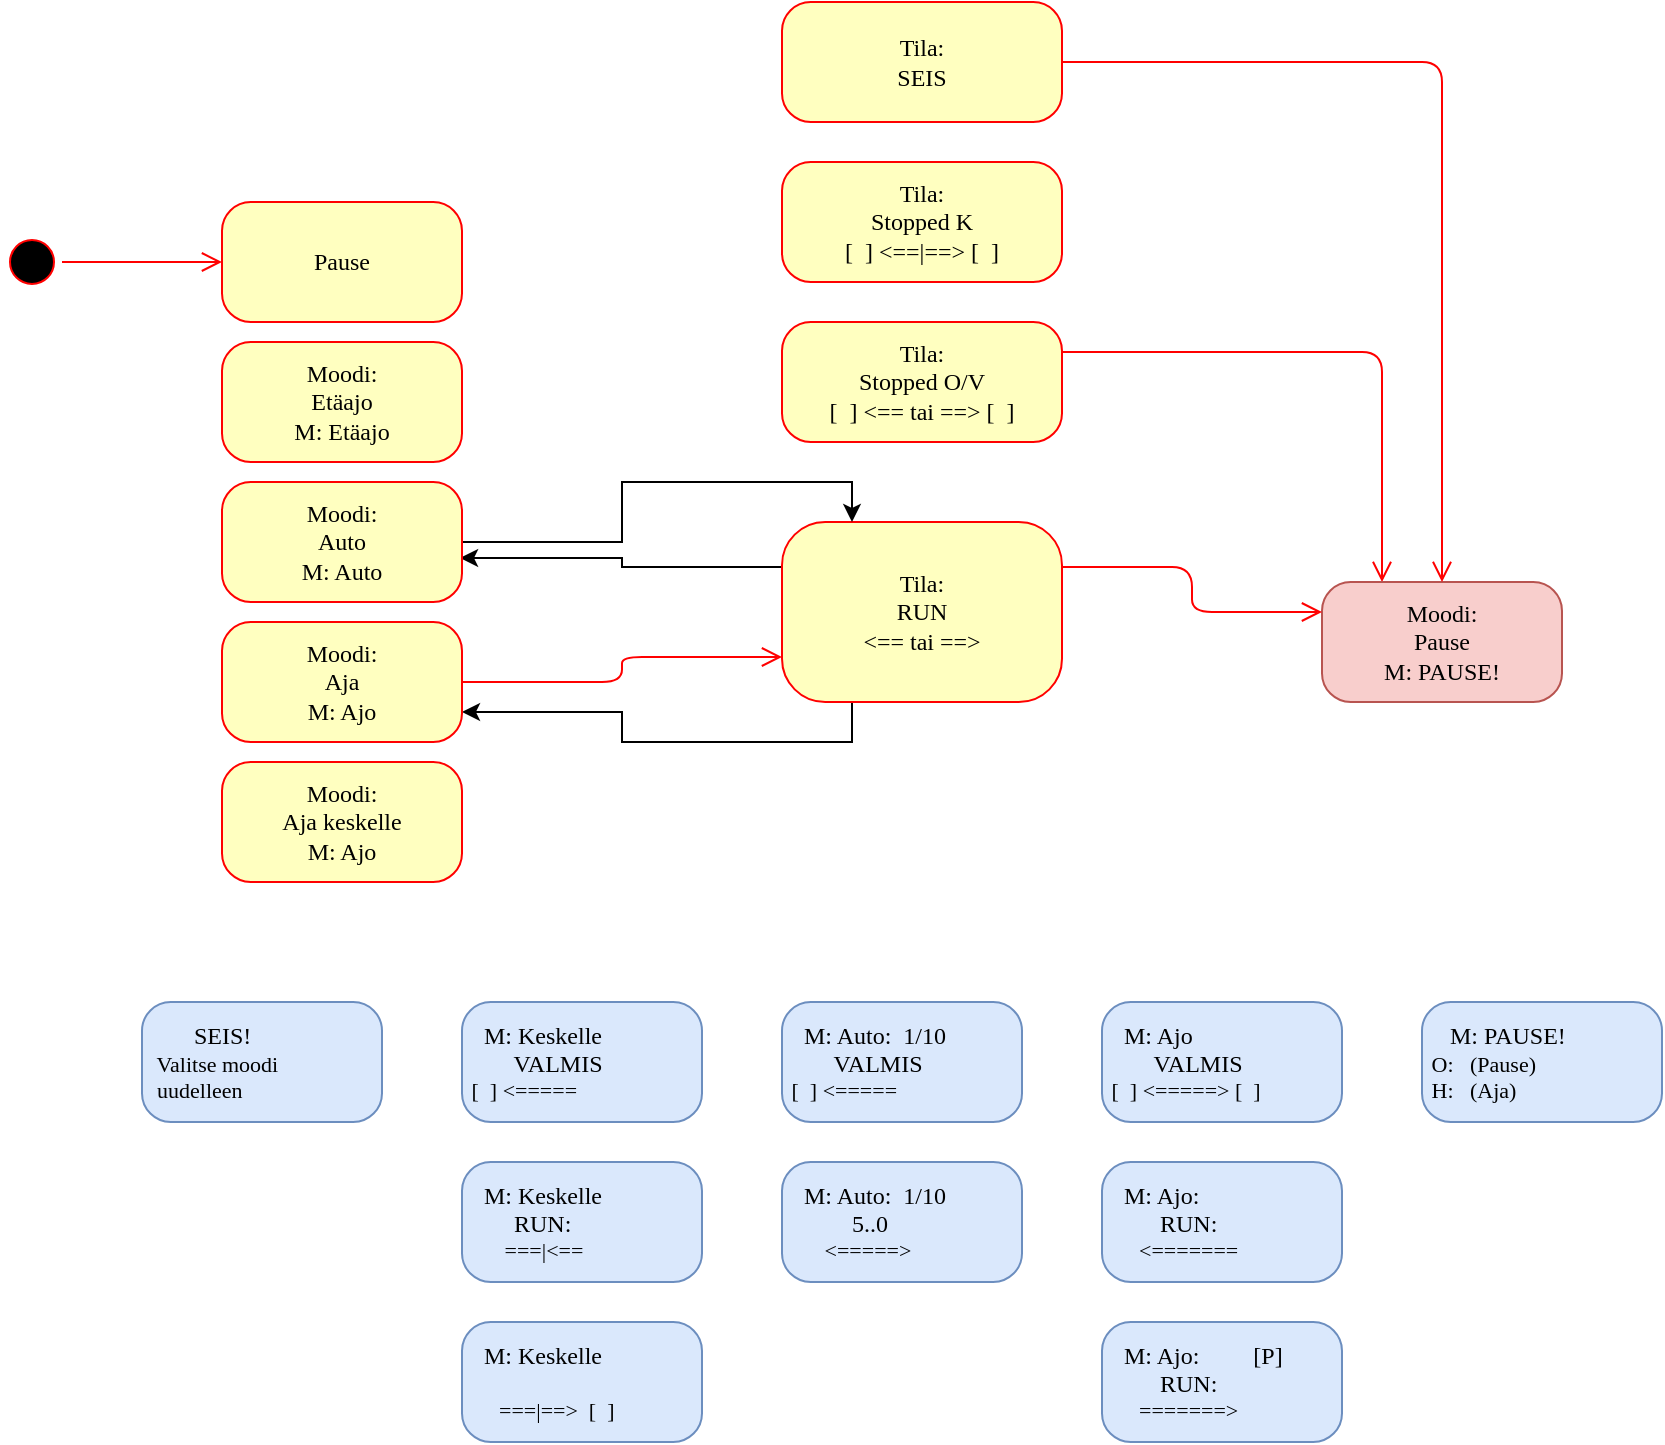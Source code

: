 <mxfile version="14.9.6" type="device"><diagram name="Page-1" id="58cdce13-f638-feb5-8d6f-7d28b1aa9fa0"><mxGraphModel dx="1086" dy="846" grid="1" gridSize="10" guides="1" tooltips="1" connect="1" arrows="1" fold="1" page="1" pageScale="1" pageWidth="1100" pageHeight="850" background="none" math="0" shadow="0"><root><mxCell id="0"/><mxCell id="1" parent="0"/><mxCell id="382b91b5511bd0f7-1" value="" style="ellipse;html=1;shape=startState;fillColor=#000000;strokeColor=#ff0000;rounded=1;shadow=0;comic=0;labelBackgroundColor=none;fontFamily=Verdana;fontSize=12;fontColor=#000000;align=center;direction=south;" parent="1" vertex="1"><mxGeometry x="130" y="135" width="30" height="30" as="geometry"/></mxCell><mxCell id="382b91b5511bd0f7-6" value="Pause" style="rounded=1;whiteSpace=wrap;html=1;arcSize=24;fillColor=#ffffc0;strokeColor=#ff0000;shadow=0;comic=0;labelBackgroundColor=none;fontFamily=Verdana;fontSize=12;fontColor=#000000;align=center;" parent="1" vertex="1"><mxGeometry x="240" y="120" width="120" height="60" as="geometry"/></mxCell><mxCell id="3cde6dad864a17aa-3" style="edgeStyle=orthogonalEdgeStyle;html=1;exitX=1;exitY=0.25;entryX=0.25;entryY=0;labelBackgroundColor=none;endArrow=open;endSize=8;strokeColor=#ff0000;fontFamily=Verdana;fontSize=12;align=left;" parent="1" source="382b91b5511bd0f7-7" target="382b91b5511bd0f7-9" edge="1"><mxGeometry relative="1" as="geometry"/></mxCell><mxCell id="382b91b5511bd0f7-7" value="Tila:&lt;br&gt;Stopped O/V&lt;br&gt;[&amp;nbsp; ] &amp;lt;== tai ==&amp;gt; [&amp;nbsp; ]" style="rounded=1;whiteSpace=wrap;html=1;arcSize=24;fillColor=#ffffc0;strokeColor=#ff0000;shadow=0;comic=0;labelBackgroundColor=none;fontFamily=Verdana;fontSize=12;fontColor=#000000;align=center;" parent="1" vertex="1"><mxGeometry x="520" y="180" width="140" height="60" as="geometry"/></mxCell><mxCell id="382b91b5511bd0f7-9" value="Moodi:&lt;br&gt;Pause&lt;br&gt;M: PAUSE!" style="rounded=1;whiteSpace=wrap;html=1;arcSize=24;fillColor=#f8cecc;strokeColor=#b85450;shadow=0;comic=0;labelBackgroundColor=none;fontFamily=Verdana;fontSize=12;align=center;" parent="1" vertex="1"><mxGeometry x="790" y="310" width="120" height="60" as="geometry"/></mxCell><mxCell id="FusaKqYXf4ZIeDtqxLXB-3" style="edgeStyle=orthogonalEdgeStyle;rounded=0;orthogonalLoop=1;jettySize=auto;html=1;exitX=0.25;exitY=1;exitDx=0;exitDy=0;entryX=1;entryY=0.75;entryDx=0;entryDy=0;" parent="1" source="382b91b5511bd0f7-10" target="cOI06pAVKCEbgIi5YlP7-1" edge="1"><mxGeometry relative="1" as="geometry"/></mxCell><mxCell id="FusaKqYXf4ZIeDtqxLXB-4" style="edgeStyle=orthogonalEdgeStyle;rounded=0;orthogonalLoop=1;jettySize=auto;html=1;exitX=0;exitY=0.25;exitDx=0;exitDy=0;entryX=0.992;entryY=0.633;entryDx=0;entryDy=0;entryPerimeter=0;" parent="1" source="382b91b5511bd0f7-10" target="cOI06pAVKCEbgIi5YlP7-5" edge="1"><mxGeometry relative="1" as="geometry"/></mxCell><mxCell id="382b91b5511bd0f7-10" value="Tila:&lt;br&gt;RUN&lt;br&gt;&amp;lt;== tai ==&amp;gt;" style="rounded=1;whiteSpace=wrap;html=1;arcSize=24;fillColor=#ffffc0;strokeColor=#ff0000;shadow=0;comic=0;labelBackgroundColor=none;fontFamily=Verdana;fontSize=12;fontColor=#000000;align=center;" parent="1" vertex="1"><mxGeometry x="520" y="280" width="140" height="90" as="geometry"/></mxCell><mxCell id="2a3bc250acf0617d-9" style="edgeStyle=orthogonalEdgeStyle;html=1;labelBackgroundColor=none;endArrow=open;endSize=8;strokeColor=#ff0000;fontFamily=Verdana;fontSize=12;align=left;" parent="1" source="382b91b5511bd0f7-1" target="382b91b5511bd0f7-6" edge="1"><mxGeometry relative="1" as="geometry"/></mxCell><mxCell id="2a3bc250acf0617d-10" style="edgeStyle=orthogonalEdgeStyle;html=1;labelBackgroundColor=none;endArrow=open;endSize=8;strokeColor=#ff0000;fontFamily=Verdana;fontSize=12;align=left;exitX=1;exitY=0.5;exitDx=0;exitDy=0;entryX=0.5;entryY=0;entryDx=0;entryDy=0;" parent="1" source="gq6LUQu_eQZAgSYKbucL-13" target="382b91b5511bd0f7-9" edge="1"><mxGeometry relative="1" as="geometry"><Array as="points"><mxPoint x="850" y="50"/></Array><mxPoint x="850" y="300" as="targetPoint"/></mxGeometry></mxCell><mxCell id="2a3bc250acf0617d-13" style="edgeStyle=orthogonalEdgeStyle;html=1;entryX=0;entryY=0.75;labelBackgroundColor=none;endArrow=open;endSize=8;strokeColor=#ff0000;fontFamily=Verdana;fontSize=12;align=left;exitX=1;exitY=0.5;exitDx=0;exitDy=0;entryDx=0;entryDy=0;" parent="1" source="cOI06pAVKCEbgIi5YlP7-1" target="382b91b5511bd0f7-10" edge="1"><mxGeometry relative="1" as="geometry"><mxPoint x="380" y="340" as="sourcePoint"/></mxGeometry></mxCell><mxCell id="2a3bc250acf0617d-15" style="edgeStyle=orthogonalEdgeStyle;html=1;exitX=1;exitY=0.25;entryX=0;entryY=0.25;labelBackgroundColor=none;endArrow=open;endSize=8;strokeColor=#ff0000;fontFamily=Verdana;fontSize=12;align=left;" parent="1" source="382b91b5511bd0f7-10" target="382b91b5511bd0f7-9" edge="1"><mxGeometry relative="1" as="geometry"/></mxCell><mxCell id="gq6LUQu_eQZAgSYKbucL-1" value="&amp;nbsp; &amp;nbsp; M: PAUSE!&lt;br&gt;&lt;div style=&quot;font-size: 11px&quot;&gt;&lt;span style=&quot;font-size: 11px&quot;&gt;&amp;nbsp;&lt;/span&gt;&lt;font style=&quot;font-size: 11px&quot;&gt;O:&amp;nbsp; &amp;nbsp;(Pause)&lt;/font&gt;&lt;/div&gt;&lt;div style=&quot;font-size: 11px&quot;&gt;&lt;font style=&quot;font-size: 11px&quot;&gt;&amp;nbsp;H:&amp;nbsp; &amp;nbsp;(Aja)&lt;/font&gt;&lt;/div&gt;" style="rounded=1;whiteSpace=wrap;html=1;arcSize=24;fillColor=#dae8fc;strokeColor=#6c8ebf;shadow=0;comic=0;labelBackgroundColor=none;fontFamily=Verdana;fontSize=12;align=left;" parent="1" vertex="1"><mxGeometry x="840" y="520" width="120" height="60" as="geometry"/></mxCell><mxCell id="gq6LUQu_eQZAgSYKbucL-2" value="&amp;nbsp; &amp;nbsp;M: Ajo&lt;br&gt;&amp;nbsp; &amp;nbsp; &amp;nbsp; &amp;nbsp; VALMIS&lt;br&gt;&lt;div style=&quot;font-size: 11px&quot;&gt;&lt;span style=&quot;font-size: 11px&quot;&gt;&amp;nbsp;[&amp;nbsp; ] &amp;lt;=====&amp;gt; [&amp;nbsp; ]&lt;/span&gt;&lt;/div&gt;" style="rounded=1;whiteSpace=wrap;html=1;arcSize=24;fillColor=#dae8fc;strokeColor=#6c8ebf;shadow=0;comic=0;labelBackgroundColor=none;fontFamily=Verdana;fontSize=12;align=left;" parent="1" vertex="1"><mxGeometry x="680" y="520" width="120" height="60" as="geometry"/></mxCell><mxCell id="gq6LUQu_eQZAgSYKbucL-3" value="&amp;nbsp; &amp;nbsp;M: Auto:&amp;nbsp; 1/10&lt;br&gt;&amp;nbsp; &amp;nbsp; &amp;nbsp; &amp;nbsp; VALMIS&lt;br&gt;&lt;div style=&quot;font-size: 11px&quot;&gt;&lt;span style=&quot;font-size: 11px&quot;&gt;&amp;nbsp;[&amp;nbsp; ] &amp;lt;=====&lt;/span&gt;&lt;/div&gt;" style="rounded=1;whiteSpace=wrap;html=1;arcSize=24;fillColor=#dae8fc;strokeColor=#6c8ebf;shadow=0;comic=0;labelBackgroundColor=none;fontFamily=Verdana;fontSize=12;align=left;" parent="1" vertex="1"><mxGeometry x="520" y="520" width="120" height="60" as="geometry"/></mxCell><mxCell id="gq6LUQu_eQZAgSYKbucL-4" value="&amp;nbsp; &amp;nbsp;M: Auto:&amp;nbsp; 1/10&lt;br&gt;&amp;nbsp; &amp;nbsp; &amp;nbsp; &amp;nbsp; &amp;nbsp; &amp;nbsp;5..0&lt;br&gt;&lt;div style=&quot;font-size: 11px&quot;&gt;&lt;span style=&quot;font-size: 11px&quot;&gt;&amp;nbsp; &amp;nbsp; &amp;nbsp; &amp;nbsp;&amp;lt;=====&amp;gt;&lt;/span&gt;&lt;/div&gt;" style="rounded=1;whiteSpace=wrap;html=1;arcSize=24;fillColor=#dae8fc;strokeColor=#6c8ebf;shadow=0;comic=0;labelBackgroundColor=none;fontFamily=Verdana;fontSize=12;align=left;" parent="1" vertex="1"><mxGeometry x="520" y="600" width="120" height="60" as="geometry"/></mxCell><mxCell id="gq6LUQu_eQZAgSYKbucL-6" value="&amp;nbsp; &amp;nbsp;M: Keskelle&lt;br&gt;&amp;nbsp; &amp;nbsp; &amp;nbsp; &amp;nbsp; VALMIS&lt;br&gt;&lt;div style=&quot;font-size: 11px&quot;&gt;&lt;span style=&quot;font-size: 11px&quot;&gt;&amp;nbsp;[&amp;nbsp; ] &amp;lt;=====&lt;/span&gt;&lt;/div&gt;" style="rounded=1;whiteSpace=wrap;html=1;arcSize=24;fillColor=#dae8fc;strokeColor=#6c8ebf;shadow=0;comic=0;labelBackgroundColor=none;fontFamily=Verdana;fontSize=12;align=left;" parent="1" vertex="1"><mxGeometry x="360" y="520" width="120" height="60" as="geometry"/></mxCell><mxCell id="gq6LUQu_eQZAgSYKbucL-7" value="&amp;nbsp; &amp;nbsp;M: Keskelle&lt;br&gt;&amp;nbsp; &amp;nbsp; &amp;nbsp; &amp;nbsp; RUN:&lt;br&gt;&lt;div style=&quot;font-size: 11px&quot;&gt;&lt;span style=&quot;font-size: 11px&quot;&gt;&amp;nbsp; &amp;nbsp; &amp;nbsp; &amp;nbsp;===|&amp;lt;==&lt;/span&gt;&lt;/div&gt;" style="rounded=1;whiteSpace=wrap;html=1;arcSize=24;fillColor=#dae8fc;strokeColor=#6c8ebf;shadow=0;comic=0;labelBackgroundColor=none;fontFamily=Verdana;fontSize=12;align=left;" parent="1" vertex="1"><mxGeometry x="360" y="600" width="120" height="60" as="geometry"/></mxCell><mxCell id="gq6LUQu_eQZAgSYKbucL-8" value="&amp;nbsp; &amp;nbsp;M: Keskelle&lt;br&gt;&amp;nbsp; &amp;nbsp; &amp;nbsp; &amp;nbsp; &amp;nbsp;&lt;br&gt;&lt;div style=&quot;font-size: 11px&quot;&gt;&lt;span style=&quot;font-size: 11px&quot;&gt;&amp;nbsp; &amp;nbsp; &amp;nbsp; ===|==&amp;gt;&amp;nbsp; [&amp;nbsp; ]&lt;/span&gt;&lt;/div&gt;" style="rounded=1;whiteSpace=wrap;html=1;arcSize=24;fillColor=#dae8fc;strokeColor=#6c8ebf;shadow=0;comic=0;labelBackgroundColor=none;fontFamily=Verdana;fontSize=12;align=left;" parent="1" vertex="1"><mxGeometry x="360" y="680" width="120" height="60" as="geometry"/></mxCell><mxCell id="gq6LUQu_eQZAgSYKbucL-9" value="&amp;nbsp; &amp;nbsp;M: Ajo:&lt;br&gt;&amp;nbsp; &amp;nbsp; &amp;nbsp; &amp;nbsp; &amp;nbsp;RUN:&lt;br&gt;&lt;div style=&quot;font-size: 11px&quot;&gt;&lt;span style=&quot;font-size: 11px&quot;&gt;&amp;nbsp; &amp;nbsp; &amp;nbsp; &amp;lt;=======&lt;/span&gt;&lt;/div&gt;" style="rounded=1;whiteSpace=wrap;html=1;arcSize=24;fillColor=#dae8fc;strokeColor=#6c8ebf;shadow=0;comic=0;labelBackgroundColor=none;fontFamily=Verdana;fontSize=12;align=left;" parent="1" vertex="1"><mxGeometry x="680" y="600" width="120" height="60" as="geometry"/></mxCell><mxCell id="gq6LUQu_eQZAgSYKbucL-10" value="&amp;nbsp; &amp;nbsp;M: Ajo:&amp;nbsp; &amp;nbsp; &amp;nbsp; &amp;nbsp; &amp;nbsp;[P]&lt;br&gt;&amp;nbsp; &amp;nbsp; &amp;nbsp; &amp;nbsp; &amp;nbsp;RUN:&lt;br&gt;&lt;div style=&quot;font-size: 11px&quot;&gt;&lt;span style=&quot;font-size: 11px&quot;&gt;&amp;nbsp; &amp;nbsp; &amp;nbsp; =======&amp;gt;&lt;/span&gt;&lt;/div&gt;" style="rounded=1;whiteSpace=wrap;html=1;arcSize=24;fillColor=#dae8fc;strokeColor=#6c8ebf;shadow=0;comic=0;labelBackgroundColor=none;fontFamily=Verdana;fontSize=12;align=left;" parent="1" vertex="1"><mxGeometry x="680" y="680" width="120" height="60" as="geometry"/></mxCell><mxCell id="gq6LUQu_eQZAgSYKbucL-11" value="&amp;nbsp; &amp;nbsp; &amp;nbsp; &amp;nbsp; SEIS!&lt;br&gt;&lt;div style=&quot;font-size: 11px&quot;&gt;&lt;span style=&quot;font-size: 11px&quot;&gt;&amp;nbsp; Valitse moodi&lt;/span&gt;&lt;/div&gt;&lt;div style=&quot;font-size: 11px&quot;&gt;&lt;span style=&quot;font-size: 11px&quot;&gt;&amp;nbsp; uudelleen&lt;/span&gt;&lt;/div&gt;" style="rounded=1;whiteSpace=wrap;html=1;arcSize=24;fillColor=#dae8fc;strokeColor=#6c8ebf;shadow=0;comic=0;labelBackgroundColor=none;fontFamily=Verdana;fontSize=12;align=left;" parent="1" vertex="1"><mxGeometry x="200" y="520" width="120" height="60" as="geometry"/></mxCell><mxCell id="gq6LUQu_eQZAgSYKbucL-13" value="Tila:&lt;br&gt;SEIS" style="rounded=1;whiteSpace=wrap;html=1;arcSize=24;fillColor=#ffffc0;strokeColor=#ff0000;shadow=0;comic=0;labelBackgroundColor=none;fontFamily=Verdana;fontSize=12;fontColor=#000000;align=center;" parent="1" vertex="1"><mxGeometry x="520" y="20" width="140" height="60" as="geometry"/></mxCell><mxCell id="cOI06pAVKCEbgIi5YlP7-1" value="Moodi:&lt;br&gt;Aja&lt;br&gt;M: Ajo" style="rounded=1;whiteSpace=wrap;html=1;arcSize=24;fillColor=#ffffc0;strokeColor=#ff0000;shadow=0;comic=0;labelBackgroundColor=none;fontFamily=Verdana;fontSize=12;fontColor=#000000;align=center;" parent="1" vertex="1"><mxGeometry x="240" y="330" width="120" height="60" as="geometry"/></mxCell><mxCell id="cOI06pAVKCEbgIi5YlP7-3" value="Tila:&lt;br&gt;Stopped K&lt;br&gt;[&amp;nbsp; ] &amp;lt;==|==&amp;gt; [&amp;nbsp; ]" style="rounded=1;whiteSpace=wrap;html=1;arcSize=24;fillColor=#ffffc0;strokeColor=#ff0000;shadow=0;comic=0;labelBackgroundColor=none;fontFamily=Verdana;fontSize=12;fontColor=#000000;align=center;" parent="1" vertex="1"><mxGeometry x="520" y="100" width="140" height="60" as="geometry"/></mxCell><mxCell id="FusaKqYXf4ZIeDtqxLXB-1" style="edgeStyle=orthogonalEdgeStyle;rounded=0;orthogonalLoop=1;jettySize=auto;html=1;exitX=1;exitY=0.5;exitDx=0;exitDy=0;entryX=0.25;entryY=0;entryDx=0;entryDy=0;" parent="1" source="cOI06pAVKCEbgIi5YlP7-5" target="382b91b5511bd0f7-10" edge="1"><mxGeometry relative="1" as="geometry"/></mxCell><mxCell id="cOI06pAVKCEbgIi5YlP7-5" value="Moodi:&lt;br&gt;Auto&lt;br&gt;M: Auto" style="rounded=1;whiteSpace=wrap;html=1;arcSize=24;fillColor=#ffffc0;strokeColor=#ff0000;shadow=0;comic=0;labelBackgroundColor=none;fontFamily=Verdana;fontSize=12;fontColor=#000000;align=center;" parent="1" vertex="1"><mxGeometry x="240" y="260" width="120" height="60" as="geometry"/></mxCell><mxCell id="_LKANX1lb4SIMEBITRdY-1" value="Moodi:&lt;br&gt;Etäajo&lt;br&gt;M: Etäajo" style="rounded=1;whiteSpace=wrap;html=1;arcSize=24;fillColor=#ffffc0;strokeColor=#ff0000;shadow=0;comic=0;labelBackgroundColor=none;fontFamily=Verdana;fontSize=12;fontColor=#000000;align=center;" vertex="1" parent="1"><mxGeometry x="240" y="190" width="120" height="60" as="geometry"/></mxCell><mxCell id="_LKANX1lb4SIMEBITRdY-2" value="Moodi:&lt;br&gt;Aja keskelle&lt;br&gt;M: Ajo" style="rounded=1;whiteSpace=wrap;html=1;arcSize=24;fillColor=#ffffc0;strokeColor=#ff0000;shadow=0;comic=0;labelBackgroundColor=none;fontFamily=Verdana;fontSize=12;fontColor=#000000;align=center;" vertex="1" parent="1"><mxGeometry x="240" y="400" width="120" height="60" as="geometry"/></mxCell></root></mxGraphModel></diagram></mxfile>